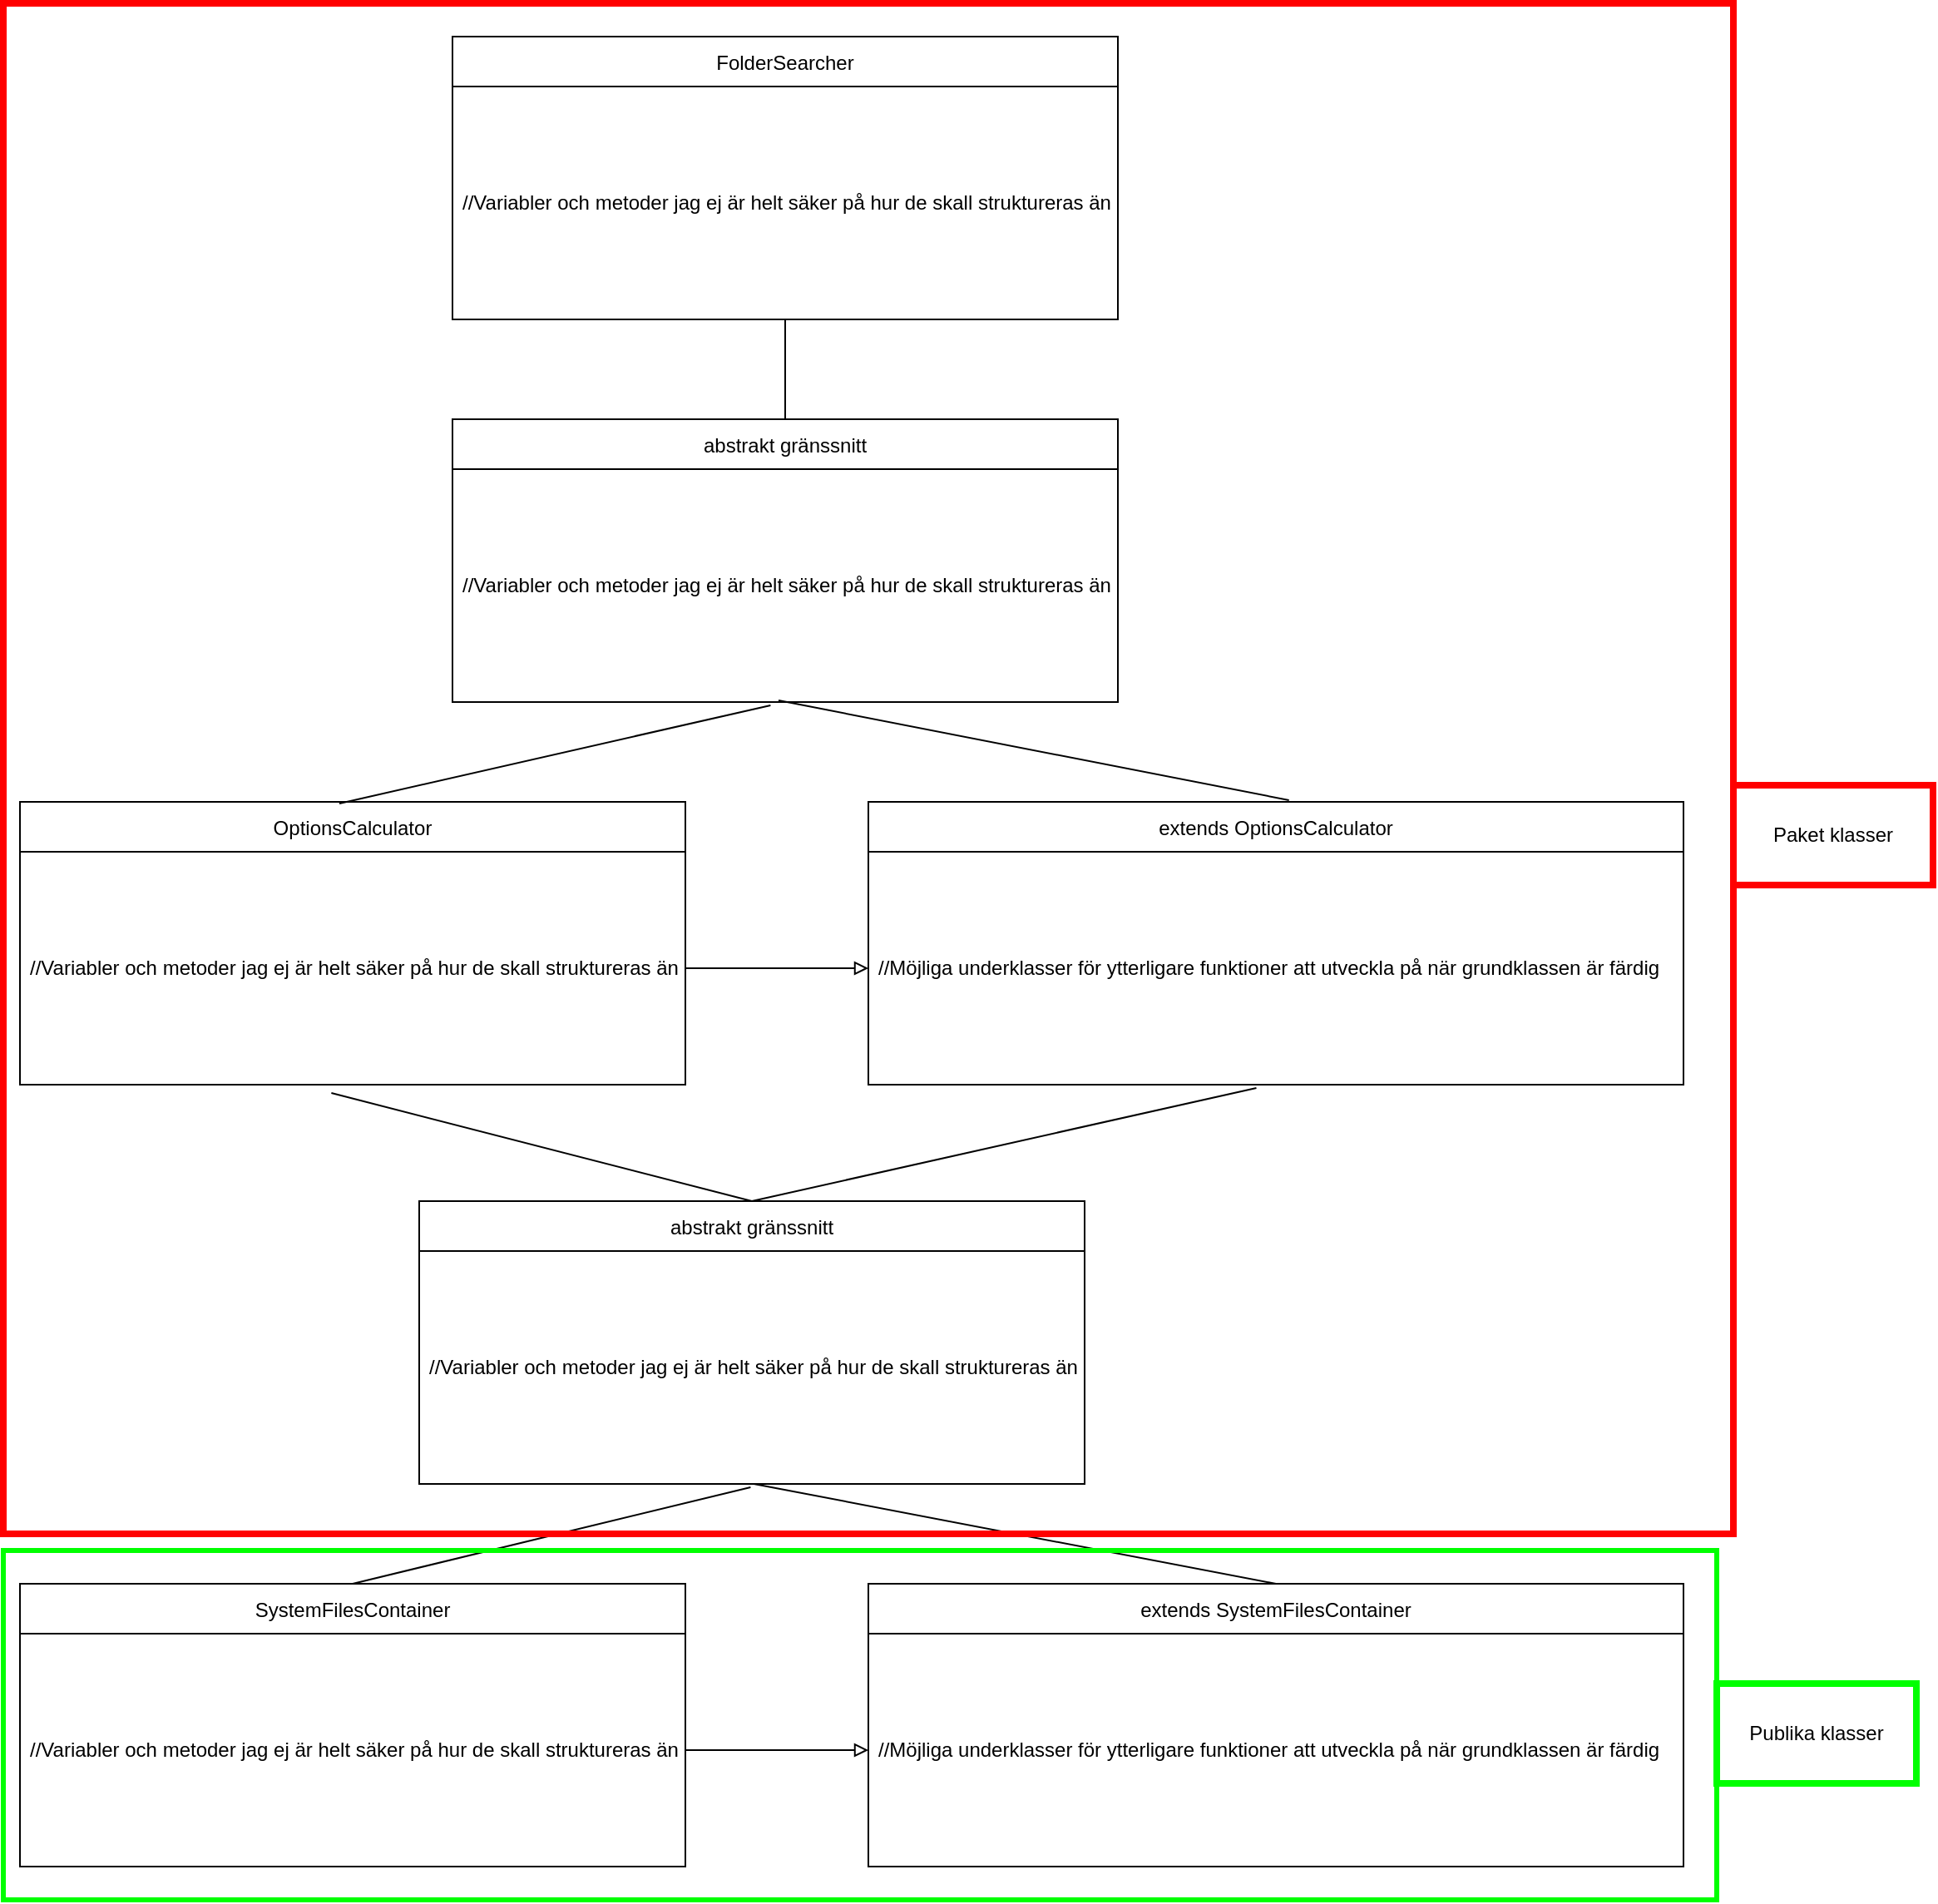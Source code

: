 <mxfile version="16.0.0" type="github">
  <diagram id="9FSf1cND53OiheEwe6pJ" name="Page-1">
    <mxGraphModel dx="1382" dy="1895" grid="1" gridSize="10" guides="1" tooltips="1" connect="1" arrows="1" fold="1" page="1" pageScale="1" pageWidth="850" pageHeight="1100" math="0" shadow="0">
      <root>
        <mxCell id="0" />
        <mxCell id="1" parent="0" />
        <mxCell id="Yxg5fDyb3hsvepMrTCq3-1" value="SystemFilesContainer" style="swimlane;fontStyle=0;childLayout=stackLayout;horizontal=1;startSize=30;horizontalStack=0;resizeParent=1;resizeParentMax=0;resizeLast=0;collapsible=1;marginBottom=0;" vertex="1" parent="1">
          <mxGeometry x="20" y="900" width="400" height="170" as="geometry" />
        </mxCell>
        <mxCell id="Yxg5fDyb3hsvepMrTCq3-3" value="//Variabler och metoder jag ej är helt säker på hur de skall struktureras än" style="text;strokeColor=none;fillColor=none;align=left;verticalAlign=middle;spacingLeft=4;spacingRight=4;overflow=hidden;points=[[0,0.5],[1,0.5]];portConstraint=eastwest;rotatable=0;html=1;" vertex="1" parent="Yxg5fDyb3hsvepMrTCq3-1">
          <mxGeometry y="30" width="400" height="140" as="geometry" />
        </mxCell>
        <mxCell id="Yxg5fDyb3hsvepMrTCq3-6" value="extends SystemFilesContainer" style="swimlane;fontStyle=0;childLayout=stackLayout;horizontal=1;startSize=30;horizontalStack=0;resizeParent=1;resizeParentMax=0;resizeLast=0;collapsible=1;marginBottom=0;" vertex="1" parent="1">
          <mxGeometry x="530" y="900" width="490" height="170" as="geometry" />
        </mxCell>
        <mxCell id="Yxg5fDyb3hsvepMrTCq3-7" value="//Möjliga underklasser för ytterligare funktioner att utveckla på när grundklassen är färdig" style="text;strokeColor=none;fillColor=none;align=left;verticalAlign=middle;spacingLeft=4;spacingRight=4;overflow=hidden;points=[[0,0.5],[1,0.5]];portConstraint=eastwest;rotatable=0;html=1;" vertex="1" parent="Yxg5fDyb3hsvepMrTCq3-6">
          <mxGeometry y="30" width="490" height="140" as="geometry" />
        </mxCell>
        <mxCell id="Yxg5fDyb3hsvepMrTCq3-8" style="edgeStyle=orthogonalEdgeStyle;rounded=0;orthogonalLoop=1;jettySize=auto;html=1;entryX=0;entryY=0.5;entryDx=0;entryDy=0;endArrow=block;endFill=0;" edge="1" parent="1" source="Yxg5fDyb3hsvepMrTCq3-3" target="Yxg5fDyb3hsvepMrTCq3-7">
          <mxGeometry relative="1" as="geometry" />
        </mxCell>
        <mxCell id="Yxg5fDyb3hsvepMrTCq3-11" value="abstrakt gränssnitt" style="swimlane;fontStyle=0;childLayout=stackLayout;horizontal=1;startSize=30;horizontalStack=0;resizeParent=1;resizeParentMax=0;resizeLast=0;collapsible=1;marginBottom=0;" vertex="1" parent="1">
          <mxGeometry x="260" y="670" width="400" height="170" as="geometry" />
        </mxCell>
        <mxCell id="Yxg5fDyb3hsvepMrTCq3-12" value="//Variabler och metoder jag ej är helt säker på hur de skall struktureras än" style="text;strokeColor=none;fillColor=none;align=left;verticalAlign=middle;spacingLeft=4;spacingRight=4;overflow=hidden;points=[[0,0.5],[1,0.5]];portConstraint=eastwest;rotatable=0;html=1;" vertex="1" parent="Yxg5fDyb3hsvepMrTCq3-11">
          <mxGeometry y="30" width="400" height="140" as="geometry" />
        </mxCell>
        <mxCell id="Yxg5fDyb3hsvepMrTCq3-13" value="" style="endArrow=none;html=1;rounded=0;exitX=0.5;exitY=0;exitDx=0;exitDy=0;entryX=0.498;entryY=1.014;entryDx=0;entryDy=0;entryPerimeter=0;" edge="1" parent="1" source="Yxg5fDyb3hsvepMrTCq3-1" target="Yxg5fDyb3hsvepMrTCq3-12">
          <mxGeometry width="50" height="50" relative="1" as="geometry">
            <mxPoint x="390" y="820" as="sourcePoint" />
            <mxPoint x="440" y="770" as="targetPoint" />
          </mxGeometry>
        </mxCell>
        <mxCell id="Yxg5fDyb3hsvepMrTCq3-15" value="" style="endArrow=none;html=1;rounded=0;entryX=0.503;entryY=1;entryDx=0;entryDy=0;entryPerimeter=0;exitX=0.5;exitY=0;exitDx=0;exitDy=0;" edge="1" parent="1" source="Yxg5fDyb3hsvepMrTCq3-6" target="Yxg5fDyb3hsvepMrTCq3-12">
          <mxGeometry width="50" height="50" relative="1" as="geometry">
            <mxPoint x="390" y="820" as="sourcePoint" />
            <mxPoint x="440" y="770" as="targetPoint" />
          </mxGeometry>
        </mxCell>
        <mxCell id="Yxg5fDyb3hsvepMrTCq3-16" value="OptionsCalculator" style="swimlane;fontStyle=0;childLayout=stackLayout;horizontal=1;startSize=30;horizontalStack=0;resizeParent=1;resizeParentMax=0;resizeLast=0;collapsible=1;marginBottom=0;" vertex="1" parent="1">
          <mxGeometry x="20" y="430" width="400" height="170" as="geometry" />
        </mxCell>
        <mxCell id="Yxg5fDyb3hsvepMrTCq3-17" value="//Variabler och metoder jag ej är helt säker på hur de skall struktureras än" style="text;strokeColor=none;fillColor=none;align=left;verticalAlign=middle;spacingLeft=4;spacingRight=4;overflow=hidden;points=[[0,0.5],[1,0.5]];portConstraint=eastwest;rotatable=0;html=1;" vertex="1" parent="Yxg5fDyb3hsvepMrTCq3-16">
          <mxGeometry y="30" width="400" height="140" as="geometry" />
        </mxCell>
        <mxCell id="Yxg5fDyb3hsvepMrTCq3-18" value="extends OptionsCalculator" style="swimlane;fontStyle=0;childLayout=stackLayout;horizontal=1;startSize=30;horizontalStack=0;resizeParent=1;resizeParentMax=0;resizeLast=0;collapsible=1;marginBottom=0;" vertex="1" parent="1">
          <mxGeometry x="530" y="430" width="490" height="170" as="geometry" />
        </mxCell>
        <mxCell id="Yxg5fDyb3hsvepMrTCq3-19" value="//Möjliga underklasser för ytterligare funktioner att utveckla på när grundklassen är färdig" style="text;strokeColor=none;fillColor=none;align=left;verticalAlign=middle;spacingLeft=4;spacingRight=4;overflow=hidden;points=[[0,0.5],[1,0.5]];portConstraint=eastwest;rotatable=0;html=1;" vertex="1" parent="Yxg5fDyb3hsvepMrTCq3-18">
          <mxGeometry y="30" width="490" height="140" as="geometry" />
        </mxCell>
        <mxCell id="Yxg5fDyb3hsvepMrTCq3-20" style="edgeStyle=orthogonalEdgeStyle;rounded=0;orthogonalLoop=1;jettySize=auto;html=1;entryX=0;entryY=0.5;entryDx=0;entryDy=0;endArrow=block;endFill=0;" edge="1" parent="1" source="Yxg5fDyb3hsvepMrTCq3-17" target="Yxg5fDyb3hsvepMrTCq3-19">
          <mxGeometry relative="1" as="geometry" />
        </mxCell>
        <mxCell id="Yxg5fDyb3hsvepMrTCq3-21" value="" style="endArrow=none;html=1;rounded=0;entryX=0.476;entryY=1.014;entryDx=0;entryDy=0;entryPerimeter=0;exitX=0.5;exitY=0;exitDx=0;exitDy=0;" edge="1" parent="1" source="Yxg5fDyb3hsvepMrTCq3-11" target="Yxg5fDyb3hsvepMrTCq3-19">
          <mxGeometry width="50" height="50" relative="1" as="geometry">
            <mxPoint x="430" y="630" as="sourcePoint" />
            <mxPoint x="480" y="580" as="targetPoint" />
          </mxGeometry>
        </mxCell>
        <mxCell id="Yxg5fDyb3hsvepMrTCq3-22" value="" style="endArrow=none;html=1;rounded=0;entryX=0.468;entryY=1.036;entryDx=0;entryDy=0;entryPerimeter=0;exitX=0.5;exitY=0;exitDx=0;exitDy=0;" edge="1" parent="1" source="Yxg5fDyb3hsvepMrTCq3-11" target="Yxg5fDyb3hsvepMrTCq3-17">
          <mxGeometry width="50" height="50" relative="1" as="geometry">
            <mxPoint x="240" y="630" as="sourcePoint" />
            <mxPoint x="543.24" y="561.96" as="targetPoint" />
          </mxGeometry>
        </mxCell>
        <mxCell id="Yxg5fDyb3hsvepMrTCq3-23" value="abstrakt gränssnitt" style="swimlane;fontStyle=0;childLayout=stackLayout;horizontal=1;startSize=30;horizontalStack=0;resizeParent=1;resizeParentMax=0;resizeLast=0;collapsible=1;marginBottom=0;" vertex="1" parent="1">
          <mxGeometry x="280" y="200" width="400" height="170" as="geometry" />
        </mxCell>
        <mxCell id="Yxg5fDyb3hsvepMrTCq3-24" value="//Variabler och metoder jag ej är helt säker på hur de skall struktureras än" style="text;strokeColor=none;fillColor=none;align=left;verticalAlign=middle;spacingLeft=4;spacingRight=4;overflow=hidden;points=[[0,0.5],[1,0.5]];portConstraint=eastwest;rotatable=0;html=1;" vertex="1" parent="Yxg5fDyb3hsvepMrTCq3-23">
          <mxGeometry y="30" width="400" height="140" as="geometry" />
        </mxCell>
        <mxCell id="Yxg5fDyb3hsvepMrTCq3-25" value="" style="endArrow=none;html=1;rounded=0;entryX=0.478;entryY=1.014;entryDx=0;entryDy=0;entryPerimeter=0;exitX=0.48;exitY=0.006;exitDx=0;exitDy=0;exitPerimeter=0;" edge="1" parent="1" source="Yxg5fDyb3hsvepMrTCq3-16" target="Yxg5fDyb3hsvepMrTCq3-24">
          <mxGeometry width="50" height="50" relative="1" as="geometry">
            <mxPoint x="130" y="390" as="sourcePoint" />
            <mxPoint x="180" y="340" as="targetPoint" />
          </mxGeometry>
        </mxCell>
        <mxCell id="Yxg5fDyb3hsvepMrTCq3-26" value="" style="endArrow=none;html=1;rounded=0;entryX=0.49;entryY=0.993;entryDx=0;entryDy=0;entryPerimeter=0;exitX=0.516;exitY=-0.006;exitDx=0;exitDy=0;exitPerimeter=0;" edge="1" parent="1" source="Yxg5fDyb3hsvepMrTCq3-18" target="Yxg5fDyb3hsvepMrTCq3-24">
          <mxGeometry width="50" height="50" relative="1" as="geometry">
            <mxPoint x="810" y="360" as="sourcePoint" />
            <mxPoint x="860" y="310" as="targetPoint" />
          </mxGeometry>
        </mxCell>
        <mxCell id="Yxg5fDyb3hsvepMrTCq3-27" value="FolderSearcher" style="swimlane;fontStyle=0;childLayout=stackLayout;horizontal=1;startSize=30;horizontalStack=0;resizeParent=1;resizeParentMax=0;resizeLast=0;collapsible=1;marginBottom=0;" vertex="1" parent="1">
          <mxGeometry x="280" y="-30" width="400" height="170" as="geometry" />
        </mxCell>
        <mxCell id="Yxg5fDyb3hsvepMrTCq3-28" value="//Variabler och metoder jag ej är helt säker på hur de skall struktureras än" style="text;strokeColor=none;fillColor=none;align=left;verticalAlign=middle;spacingLeft=4;spacingRight=4;overflow=hidden;points=[[0,0.5],[1,0.5]];portConstraint=eastwest;rotatable=0;html=1;" vertex="1" parent="Yxg5fDyb3hsvepMrTCq3-27">
          <mxGeometry y="30" width="400" height="140" as="geometry" />
        </mxCell>
        <mxCell id="Yxg5fDyb3hsvepMrTCq3-31" value="" style="endArrow=none;html=1;rounded=0;entryX=0.5;entryY=1;entryDx=0;entryDy=0;entryPerimeter=0;exitX=0.5;exitY=0;exitDx=0;exitDy=0;" edge="1" parent="1" source="Yxg5fDyb3hsvepMrTCq3-23" target="Yxg5fDyb3hsvepMrTCq3-28">
          <mxGeometry width="50" height="50" relative="1" as="geometry">
            <mxPoint x="430" y="330" as="sourcePoint" />
            <mxPoint x="480" y="280" as="targetPoint" />
          </mxGeometry>
        </mxCell>
        <mxCell id="Yxg5fDyb3hsvepMrTCq3-34" value="" style="rounded=0;whiteSpace=wrap;html=1;fillColor=none;strokeColor=#00FF00;gradientColor=#ffffff;strokeWidth=3;" vertex="1" parent="1">
          <mxGeometry x="10" y="880" width="1030" height="210" as="geometry" />
        </mxCell>
        <mxCell id="Yxg5fDyb3hsvepMrTCq3-36" value="Publika klasser" style="rounded=0;whiteSpace=wrap;html=1;strokeColor=#00FF00;strokeWidth=4;fillColor=none;gradientColor=#ffffff;" vertex="1" parent="1">
          <mxGeometry x="1040" y="960" width="120" height="60" as="geometry" />
        </mxCell>
        <mxCell id="Yxg5fDyb3hsvepMrTCq3-37" value="" style="rounded=0;whiteSpace=wrap;html=1;strokeColor=#FF0000;strokeWidth=4;fillColor=none;gradientColor=#ffffff;" vertex="1" parent="1">
          <mxGeometry x="10" y="-50" width="1040" height="920" as="geometry" />
        </mxCell>
        <mxCell id="Yxg5fDyb3hsvepMrTCq3-38" value="Paket klasser" style="rounded=0;whiteSpace=wrap;html=1;strokeColor=#FF0000;strokeWidth=4;fillColor=none;gradientColor=#ffffff;" vertex="1" parent="1">
          <mxGeometry x="1050" y="420" width="120" height="60" as="geometry" />
        </mxCell>
      </root>
    </mxGraphModel>
  </diagram>
</mxfile>
